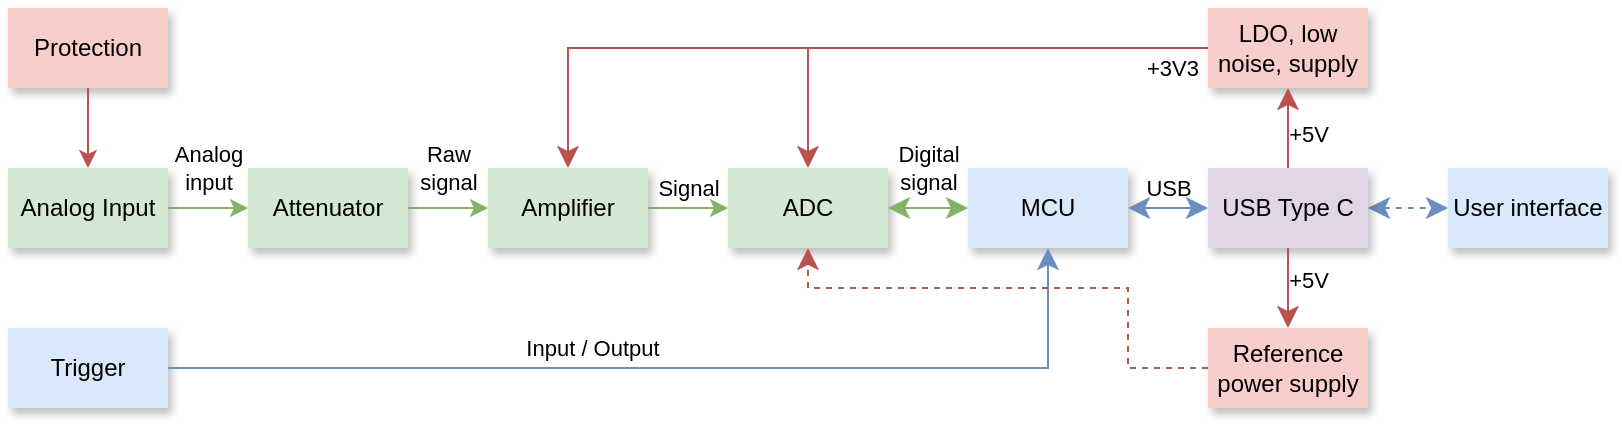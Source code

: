 <mxfile version="24.2.0" type="device">
  <diagram name="Page-1" id="U4OLpJqXyadEXvYvzw3I">
    <mxGraphModel dx="553" dy="293" grid="1" gridSize="10" guides="1" tooltips="1" connect="1" arrows="1" fold="1" page="1" pageScale="1" pageWidth="850" pageHeight="1100" math="0" shadow="0">
      <root>
        <mxCell id="0" />
        <mxCell id="1" parent="0" />
        <mxCell id="F8E1DBA8DGd1F4x6hNJG-1" value="Amplifier" style="rounded=0;whiteSpace=wrap;html=1;fillColor=#d5e8d4;strokeColor=none;shadow=1;" parent="1" vertex="1">
          <mxGeometry x="260" y="240" width="80" height="40" as="geometry" />
        </mxCell>
        <mxCell id="F8E1DBA8DGd1F4x6hNJG-2" value="ADC" style="rounded=0;whiteSpace=wrap;html=1;fillColor=#d5e8d4;strokeColor=none;shadow=1;" parent="1" vertex="1">
          <mxGeometry x="380" y="240" width="80" height="40" as="geometry" />
        </mxCell>
        <mxCell id="F8E1DBA8DGd1F4x6hNJG-4" value="MCU" style="rounded=0;whiteSpace=wrap;html=1;fillColor=#dae8fc;strokeColor=none;shadow=1;" parent="1" vertex="1">
          <mxGeometry x="500" y="240" width="80" height="40" as="geometry" />
        </mxCell>
        <mxCell id="F8E1DBA8DGd1F4x6hNJG-5" value="Trigger" style="rounded=0;whiteSpace=wrap;html=1;fillColor=#dae8fc;strokeColor=none;shadow=1;" parent="1" vertex="1">
          <mxGeometry x="20" y="320" width="80" height="40" as="geometry" />
        </mxCell>
        <mxCell id="F8E1DBA8DGd1F4x6hNJG-10" value="Protection" style="rounded=0;whiteSpace=wrap;html=1;fillColor=#f8cecc;strokeColor=none;shadow=1;" parent="1" vertex="1">
          <mxGeometry x="20" y="160" width="80" height="40" as="geometry" />
        </mxCell>
        <mxCell id="F8E1DBA8DGd1F4x6hNJG-11" value="Attenuator" style="rounded=0;whiteSpace=wrap;html=1;fillColor=#d5e8d4;strokeColor=none;shadow=1;" parent="1" vertex="1">
          <mxGeometry x="140" y="240" width="80" height="40" as="geometry" />
        </mxCell>
        <mxCell id="0VOMocTe6zLsh0VOqf7s-2" value="Reference power supply" style="rounded=0;whiteSpace=wrap;html=1;fillColor=#f8cecc;strokeColor=none;shadow=1;" parent="1" vertex="1">
          <mxGeometry x="620" y="320" width="80" height="40" as="geometry" />
        </mxCell>
        <mxCell id="0VOMocTe6zLsh0VOqf7s-4" value="Analog Input" style="rounded=0;whiteSpace=wrap;html=1;fillColor=#d5e8d4;strokeColor=none;shadow=1;" parent="1" vertex="1">
          <mxGeometry x="20" y="240" width="80" height="40" as="geometry" />
        </mxCell>
        <mxCell id="0VOMocTe6zLsh0VOqf7s-7" value="" style="endArrow=classic;html=1;rounded=0;exitX=1;exitY=0.5;exitDx=0;exitDy=0;entryX=0;entryY=0.5;entryDx=0;entryDy=0;fillColor=#d5e8d4;strokeColor=#82b366;" parent="1" source="0VOMocTe6zLsh0VOqf7s-4" target="F8E1DBA8DGd1F4x6hNJG-11" edge="1">
          <mxGeometry width="50" height="50" relative="1" as="geometry">
            <mxPoint x="270" y="340" as="sourcePoint" />
            <mxPoint x="320" y="290" as="targetPoint" />
          </mxGeometry>
        </mxCell>
        <mxCell id="EH5RnHmuUrUy_aoPJXcK-13" value="Analog&lt;br&gt;input" style="edgeLabel;html=1;align=center;verticalAlign=middle;resizable=0;points=[];labelBackgroundColor=none;" parent="0VOMocTe6zLsh0VOqf7s-7" vertex="1" connectable="0">
          <mxGeometry x="0.062" y="1" relative="1" as="geometry">
            <mxPoint x="-1" y="-19" as="offset" />
          </mxGeometry>
        </mxCell>
        <mxCell id="0VOMocTe6zLsh0VOqf7s-8" value="" style="endArrow=classic;html=1;rounded=0;exitX=1;exitY=0.5;exitDx=0;exitDy=0;entryX=0;entryY=0.5;entryDx=0;entryDy=0;fillColor=#d5e8d4;strokeColor=#82b366;" parent="1" source="F8E1DBA8DGd1F4x6hNJG-11" target="F8E1DBA8DGd1F4x6hNJG-1" edge="1">
          <mxGeometry width="50" height="50" relative="1" as="geometry">
            <mxPoint x="110" y="270" as="sourcePoint" />
            <mxPoint x="150" y="270" as="targetPoint" />
          </mxGeometry>
        </mxCell>
        <mxCell id="EH5RnHmuUrUy_aoPJXcK-14" value="Raw&lt;br&gt;signal" style="edgeLabel;html=1;align=center;verticalAlign=middle;resizable=0;points=[];labelBackgroundColor=none;" parent="0VOMocTe6zLsh0VOqf7s-8" vertex="1" connectable="0">
          <mxGeometry x="0.003" y="1" relative="1" as="geometry">
            <mxPoint y="-19" as="offset" />
          </mxGeometry>
        </mxCell>
        <mxCell id="0VOMocTe6zLsh0VOqf7s-9" value="" style="endArrow=classic;html=1;rounded=0;exitX=0.5;exitY=1;exitDx=0;exitDy=0;entryX=0.5;entryY=0;entryDx=0;entryDy=0;fillColor=#f8cecc;strokeColor=#b85450;" parent="1" source="F8E1DBA8DGd1F4x6hNJG-10" target="0VOMocTe6zLsh0VOqf7s-4" edge="1">
          <mxGeometry width="50" height="50" relative="1" as="geometry">
            <mxPoint x="230" y="270" as="sourcePoint" />
            <mxPoint x="230" y="300" as="targetPoint" />
          </mxGeometry>
        </mxCell>
        <mxCell id="0VOMocTe6zLsh0VOqf7s-10" value="" style="endArrow=classic;html=1;rounded=0;exitX=1;exitY=0.5;exitDx=0;exitDy=0;entryX=0;entryY=0.5;entryDx=0;entryDy=0;fillColor=#d5e8d4;strokeColor=#82b366;" parent="1" source="F8E1DBA8DGd1F4x6hNJG-1" target="F8E1DBA8DGd1F4x6hNJG-2" edge="1">
          <mxGeometry width="50" height="50" relative="1" as="geometry">
            <mxPoint x="380" y="340" as="sourcePoint" />
            <mxPoint x="430" y="290" as="targetPoint" />
          </mxGeometry>
        </mxCell>
        <mxCell id="EH5RnHmuUrUy_aoPJXcK-17" value="Signal" style="edgeLabel;html=1;align=center;verticalAlign=middle;resizable=0;points=[];labelBackgroundColor=none;" parent="0VOMocTe6zLsh0VOqf7s-10" vertex="1" connectable="0">
          <mxGeometry x="0.003" y="1" relative="1" as="geometry">
            <mxPoint y="-9" as="offset" />
          </mxGeometry>
        </mxCell>
        <mxCell id="0VOMocTe6zLsh0VOqf7s-13" value="" style="edgeStyle=segmentEdgeStyle;endArrow=classic;html=1;curved=0;rounded=0;endSize=8;startSize=8;exitX=1;exitY=0.5;exitDx=0;exitDy=0;entryX=0.5;entryY=1;entryDx=0;entryDy=0;fillColor=#dae8fc;strokeColor=#6c8ebf;" parent="1" source="F8E1DBA8DGd1F4x6hNJG-5" target="F8E1DBA8DGd1F4x6hNJG-4" edge="1">
          <mxGeometry width="50" height="50" relative="1" as="geometry">
            <mxPoint x="420" y="340" as="sourcePoint" />
            <mxPoint x="380" y="340" as="targetPoint" />
            <Array as="points">
              <mxPoint x="540" y="340" />
            </Array>
          </mxGeometry>
        </mxCell>
        <mxCell id="EH5RnHmuUrUy_aoPJXcK-18" value="Input / Output" style="edgeLabel;html=1;align=center;verticalAlign=middle;resizable=0;points=[];labelBackgroundColor=none;" parent="0VOMocTe6zLsh0VOqf7s-13" vertex="1" connectable="0">
          <mxGeometry x="-0.167" y="1" relative="1" as="geometry">
            <mxPoint x="3" y="-9" as="offset" />
          </mxGeometry>
        </mxCell>
        <mxCell id="0VOMocTe6zLsh0VOqf7s-15" value="" style="edgeStyle=segmentEdgeStyle;endArrow=classic;html=1;curved=0;rounded=0;endSize=8;startSize=8;exitX=0;exitY=0.5;exitDx=0;exitDy=0;entryX=0.5;entryY=0;entryDx=0;entryDy=0;fillColor=#f8cecc;strokeColor=#b85450;" parent="1" source="EH5RnHmuUrUy_aoPJXcK-5" target="F8E1DBA8DGd1F4x6hNJG-2" edge="1">
          <mxGeometry width="50" height="50" relative="1" as="geometry">
            <mxPoint x="350" y="280" as="sourcePoint" />
            <mxPoint x="390" y="330" as="targetPoint" />
            <Array as="points">
              <mxPoint x="420" y="180" />
            </Array>
          </mxGeometry>
        </mxCell>
        <mxCell id="0VOMocTe6zLsh0VOqf7s-19" value="" style="edgeStyle=segmentEdgeStyle;endArrow=classic;html=1;curved=0;rounded=0;endSize=8;startSize=8;exitX=1;exitY=0.5;exitDx=0;exitDy=0;entryX=0;entryY=0.5;entryDx=0;entryDy=0;startArrow=classic;startFill=1;fillColor=#d5e8d4;strokeColor=#82b366;" parent="1" source="F8E1DBA8DGd1F4x6hNJG-2" target="F8E1DBA8DGd1F4x6hNJG-4" edge="1">
          <mxGeometry width="50" height="50" relative="1" as="geometry">
            <mxPoint x="350" y="190" as="sourcePoint" />
            <mxPoint x="390" y="260" as="targetPoint" />
            <Array as="points">
              <mxPoint x="460" y="260" />
            </Array>
          </mxGeometry>
        </mxCell>
        <mxCell id="EH5RnHmuUrUy_aoPJXcK-15" value="Digital&lt;br&gt;signal" style="edgeLabel;html=1;align=center;verticalAlign=middle;resizable=0;points=[];labelBackgroundColor=none;" parent="0VOMocTe6zLsh0VOqf7s-19" vertex="1" connectable="0">
          <mxGeometry x="-0.353" y="1" relative="1" as="geometry">
            <mxPoint x="7" y="-19" as="offset" />
          </mxGeometry>
        </mxCell>
        <mxCell id="0VOMocTe6zLsh0VOqf7s-105" value="User interface" style="rounded=0;whiteSpace=wrap;html=1;fillColor=#dae8fc;strokeColor=none;shadow=1;" parent="1" vertex="1">
          <mxGeometry x="740" y="240" width="80" height="40" as="geometry" />
        </mxCell>
        <mxCell id="0VOMocTe6zLsh0VOqf7s-106" value="" style="edgeStyle=segmentEdgeStyle;endArrow=classic;html=1;curved=0;rounded=0;endSize=8;startSize=8;exitX=1;exitY=0.5;exitDx=0;exitDy=0;entryX=0;entryY=0.5;entryDx=0;entryDy=0;startArrow=classic;startFill=1;dashed=1;fillColor=#dae8fc;strokeColor=#6c8ebf;" parent="1" source="EH5RnHmuUrUy_aoPJXcK-7" target="0VOMocTe6zLsh0VOqf7s-105" edge="1">
          <mxGeometry width="50" height="50" relative="1" as="geometry">
            <mxPoint x="590" y="270" as="sourcePoint" />
            <mxPoint x="630" y="270" as="targetPoint" />
            <Array as="points">
              <mxPoint x="730" y="260" />
              <mxPoint x="730" y="260" />
            </Array>
          </mxGeometry>
        </mxCell>
        <mxCell id="EH5RnHmuUrUy_aoPJXcK-2" value="" style="edgeStyle=segmentEdgeStyle;endArrow=classic;html=1;curved=0;rounded=0;endSize=8;startSize=8;exitX=0;exitY=0.5;exitDx=0;exitDy=0;entryX=0.5;entryY=1;entryDx=0;entryDy=0;fillColor=#f8cecc;strokeColor=#b85450;dashed=1;" parent="1" source="0VOMocTe6zLsh0VOqf7s-2" target="F8E1DBA8DGd1F4x6hNJG-2" edge="1">
          <mxGeometry width="50" height="50" relative="1" as="geometry">
            <mxPoint x="350" y="190" as="sourcePoint" />
            <mxPoint x="390" y="260" as="targetPoint" />
            <Array as="points">
              <mxPoint x="580" y="340" />
              <mxPoint x="580" y="300" />
              <mxPoint x="420" y="300" />
            </Array>
          </mxGeometry>
        </mxCell>
        <mxCell id="EH5RnHmuUrUy_aoPJXcK-5" value="LDO, low noise, supply" style="rounded=0;whiteSpace=wrap;html=1;fillColor=#f8cecc;strokeColor=none;shadow=1;" parent="1" vertex="1">
          <mxGeometry x="620" y="160" width="80" height="40" as="geometry" />
        </mxCell>
        <mxCell id="EH5RnHmuUrUy_aoPJXcK-6" value="" style="edgeStyle=segmentEdgeStyle;endArrow=classic;html=1;curved=0;rounded=0;endSize=8;startSize=8;exitX=0;exitY=0.5;exitDx=0;exitDy=0;entryX=0.5;entryY=0;entryDx=0;entryDy=0;fillColor=#f8cecc;strokeColor=#b85450;" parent="1" source="EH5RnHmuUrUy_aoPJXcK-5" target="F8E1DBA8DGd1F4x6hNJG-1" edge="1">
          <mxGeometry width="50" height="50" relative="1" as="geometry">
            <mxPoint x="630" y="190" as="sourcePoint" />
            <mxPoint x="430" y="250" as="targetPoint" />
            <Array as="points">
              <mxPoint x="300" y="180" />
            </Array>
          </mxGeometry>
        </mxCell>
        <mxCell id="EH5RnHmuUrUy_aoPJXcK-21" value="+3V3" style="edgeLabel;html=1;align=center;verticalAlign=middle;resizable=0;points=[];labelBackgroundColor=none;" parent="EH5RnHmuUrUy_aoPJXcK-6" vertex="1" connectable="0">
          <mxGeometry x="-0.958" relative="1" as="geometry">
            <mxPoint x="-10" y="10" as="offset" />
          </mxGeometry>
        </mxCell>
        <mxCell id="EH5RnHmuUrUy_aoPJXcK-8" value="" style="edgeStyle=segmentEdgeStyle;endArrow=classic;html=1;curved=0;rounded=0;endSize=8;startSize=8;exitX=1;exitY=0.5;exitDx=0;exitDy=0;entryX=0;entryY=0.5;entryDx=0;entryDy=0;startArrow=classic;startFill=1;fillColor=#dae8fc;strokeColor=#6c8ebf;" parent="1" source="F8E1DBA8DGd1F4x6hNJG-4" target="EH5RnHmuUrUy_aoPJXcK-7" edge="1">
          <mxGeometry width="50" height="50" relative="1" as="geometry">
            <mxPoint x="580" y="260" as="sourcePoint" />
            <mxPoint x="770" y="260" as="targetPoint" />
            <Array as="points" />
          </mxGeometry>
        </mxCell>
        <mxCell id="EH5RnHmuUrUy_aoPJXcK-24" value="USB" style="edgeLabel;html=1;align=center;verticalAlign=middle;resizable=0;points=[];labelBackgroundColor=none;" parent="EH5RnHmuUrUy_aoPJXcK-8" vertex="1" connectable="0">
          <mxGeometry x="-0.02" y="1" relative="1" as="geometry">
            <mxPoint y="-9" as="offset" />
          </mxGeometry>
        </mxCell>
        <mxCell id="EH5RnHmuUrUy_aoPJXcK-7" value="USB Type C" style="rounded=0;whiteSpace=wrap;html=1;fillColor=#e1d5e7;strokeColor=none;shadow=1;" parent="1" vertex="1">
          <mxGeometry x="620" y="240" width="80" height="40" as="geometry" />
        </mxCell>
        <mxCell id="EH5RnHmuUrUy_aoPJXcK-9" value="" style="edgeStyle=segmentEdgeStyle;endArrow=classic;html=1;curved=0;rounded=0;endSize=8;startSize=8;exitX=0.5;exitY=0;exitDx=0;exitDy=0;entryX=0.5;entryY=1;entryDx=0;entryDy=0;fillColor=#f8cecc;strokeColor=#b85450;" parent="1" source="EH5RnHmuUrUy_aoPJXcK-7" target="EH5RnHmuUrUy_aoPJXcK-5" edge="1">
          <mxGeometry width="50" height="50" relative="1" as="geometry">
            <mxPoint x="630" y="190" as="sourcePoint" />
            <mxPoint x="590" y="190" as="targetPoint" />
            <Array as="points">
              <mxPoint x="660" y="220" />
              <mxPoint x="660" y="220" />
            </Array>
          </mxGeometry>
        </mxCell>
        <mxCell id="EH5RnHmuUrUy_aoPJXcK-22" value="+5V" style="edgeLabel;html=1;align=center;verticalAlign=middle;resizable=0;points=[];labelBackgroundColor=none;" parent="EH5RnHmuUrUy_aoPJXcK-9" vertex="1" connectable="0">
          <mxGeometry x="-0.16" y="-1" relative="1" as="geometry">
            <mxPoint x="9" as="offset" />
          </mxGeometry>
        </mxCell>
        <mxCell id="EH5RnHmuUrUy_aoPJXcK-10" value="" style="edgeStyle=segmentEdgeStyle;endArrow=classic;html=1;curved=0;rounded=0;endSize=8;startSize=8;exitX=0.5;exitY=1;exitDx=0;exitDy=0;entryX=0.5;entryY=0;entryDx=0;entryDy=0;fillColor=#f8cecc;strokeColor=#b85450;" parent="1" source="EH5RnHmuUrUy_aoPJXcK-7" target="0VOMocTe6zLsh0VOqf7s-2" edge="1">
          <mxGeometry width="50" height="50" relative="1" as="geometry">
            <mxPoint x="670" y="250" as="sourcePoint" />
            <mxPoint x="670" y="210" as="targetPoint" />
            <Array as="points">
              <mxPoint x="660" y="300" />
              <mxPoint x="660" y="300" />
            </Array>
          </mxGeometry>
        </mxCell>
        <mxCell id="EH5RnHmuUrUy_aoPJXcK-23" value="+5V" style="edgeLabel;html=1;align=center;verticalAlign=middle;resizable=0;points=[];labelBackgroundColor=none;" parent="EH5RnHmuUrUy_aoPJXcK-10" vertex="1" connectable="0">
          <mxGeometry x="-0.233" relative="1" as="geometry">
            <mxPoint x="10" as="offset" />
          </mxGeometry>
        </mxCell>
      </root>
    </mxGraphModel>
  </diagram>
</mxfile>
